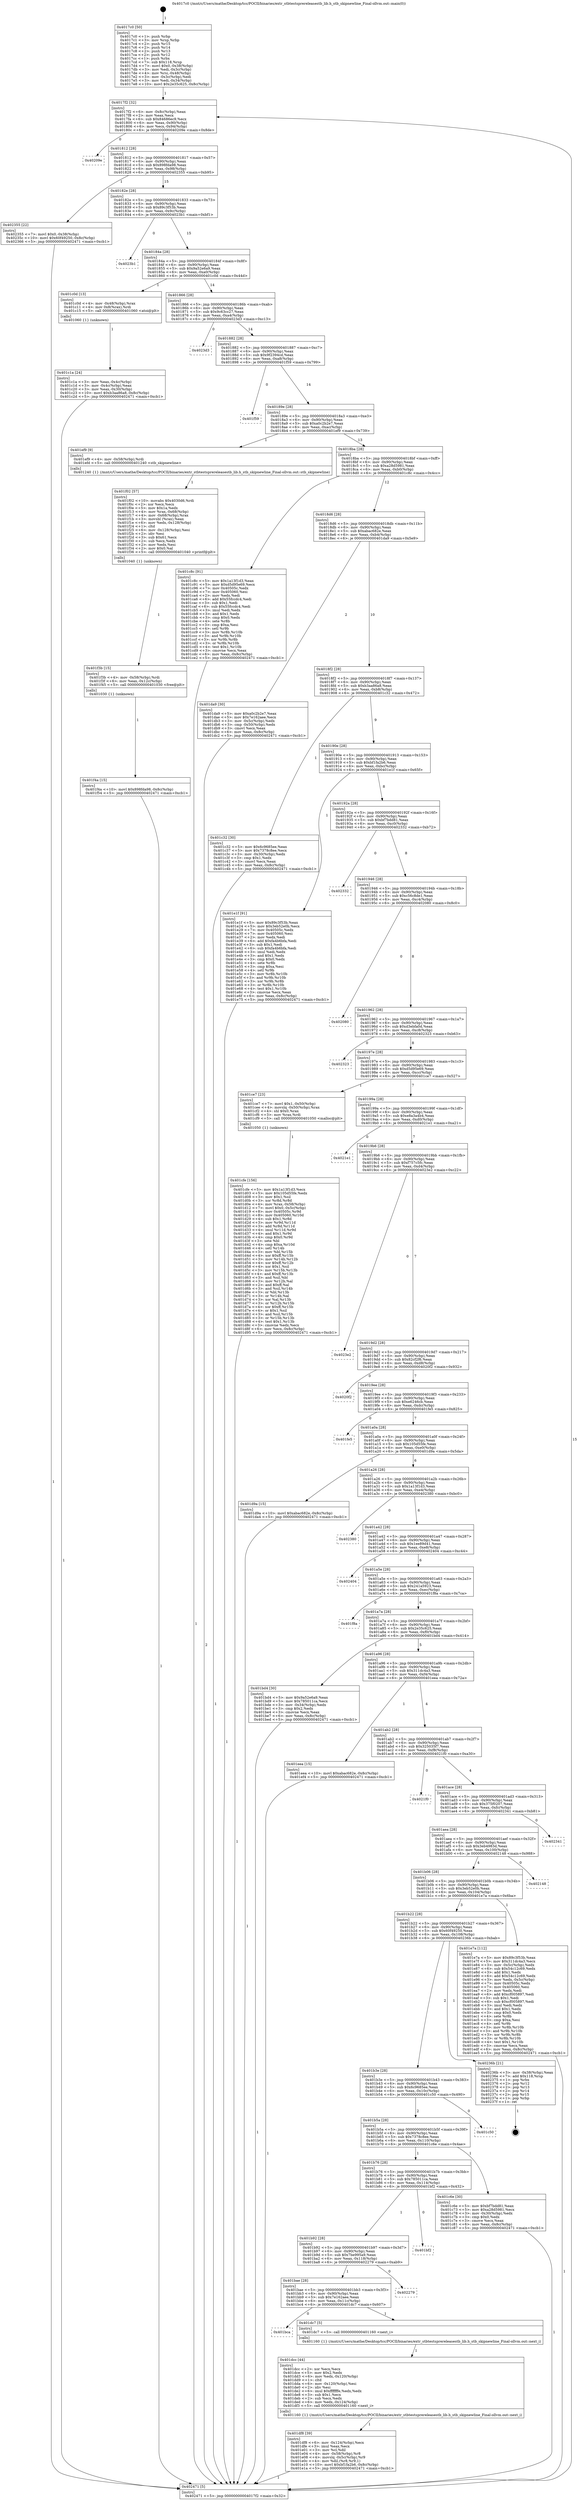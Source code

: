 digraph "0x4017c0" {
  label = "0x4017c0 (/mnt/c/Users/mathe/Desktop/tcc/POCII/binaries/extr_stbtestsprereleasestb_lib.h_stb_skipnewline_Final-ollvm.out::main(0))"
  labelloc = "t"
  node[shape=record]

  Entry [label="",width=0.3,height=0.3,shape=circle,fillcolor=black,style=filled]
  "0x4017f2" [label="{
     0x4017f2 [32]\l
     | [instrs]\l
     &nbsp;&nbsp;0x4017f2 \<+6\>: mov -0x8c(%rbp),%eax\l
     &nbsp;&nbsp;0x4017f8 \<+2\>: mov %eax,%ecx\l
     &nbsp;&nbsp;0x4017fa \<+6\>: sub $0x84686ec9,%ecx\l
     &nbsp;&nbsp;0x401800 \<+6\>: mov %eax,-0x90(%rbp)\l
     &nbsp;&nbsp;0x401806 \<+6\>: mov %ecx,-0x94(%rbp)\l
     &nbsp;&nbsp;0x40180c \<+6\>: je 000000000040209e \<main+0x8de\>\l
  }"]
  "0x40209e" [label="{
     0x40209e\l
  }", style=dashed]
  "0x401812" [label="{
     0x401812 [28]\l
     | [instrs]\l
     &nbsp;&nbsp;0x401812 \<+5\>: jmp 0000000000401817 \<main+0x57\>\l
     &nbsp;&nbsp;0x401817 \<+6\>: mov -0x90(%rbp),%eax\l
     &nbsp;&nbsp;0x40181d \<+5\>: sub $0x898fda98,%eax\l
     &nbsp;&nbsp;0x401822 \<+6\>: mov %eax,-0x98(%rbp)\l
     &nbsp;&nbsp;0x401828 \<+6\>: je 0000000000402355 \<main+0xb95\>\l
  }"]
  Exit [label="",width=0.3,height=0.3,shape=circle,fillcolor=black,style=filled,peripheries=2]
  "0x402355" [label="{
     0x402355 [22]\l
     | [instrs]\l
     &nbsp;&nbsp;0x402355 \<+7\>: movl $0x0,-0x38(%rbp)\l
     &nbsp;&nbsp;0x40235c \<+10\>: movl $0x60f49250,-0x8c(%rbp)\l
     &nbsp;&nbsp;0x402366 \<+5\>: jmp 0000000000402471 \<main+0xcb1\>\l
  }"]
  "0x40182e" [label="{
     0x40182e [28]\l
     | [instrs]\l
     &nbsp;&nbsp;0x40182e \<+5\>: jmp 0000000000401833 \<main+0x73\>\l
     &nbsp;&nbsp;0x401833 \<+6\>: mov -0x90(%rbp),%eax\l
     &nbsp;&nbsp;0x401839 \<+5\>: sub $0x89c3f53b,%eax\l
     &nbsp;&nbsp;0x40183e \<+6\>: mov %eax,-0x9c(%rbp)\l
     &nbsp;&nbsp;0x401844 \<+6\>: je 00000000004023b1 \<main+0xbf1\>\l
  }"]
  "0x401f4a" [label="{
     0x401f4a [15]\l
     | [instrs]\l
     &nbsp;&nbsp;0x401f4a \<+10\>: movl $0x898fda98,-0x8c(%rbp)\l
     &nbsp;&nbsp;0x401f54 \<+5\>: jmp 0000000000402471 \<main+0xcb1\>\l
  }"]
  "0x4023b1" [label="{
     0x4023b1\l
  }", style=dashed]
  "0x40184a" [label="{
     0x40184a [28]\l
     | [instrs]\l
     &nbsp;&nbsp;0x40184a \<+5\>: jmp 000000000040184f \<main+0x8f\>\l
     &nbsp;&nbsp;0x40184f \<+6\>: mov -0x90(%rbp),%eax\l
     &nbsp;&nbsp;0x401855 \<+5\>: sub $0x9a52e6a9,%eax\l
     &nbsp;&nbsp;0x40185a \<+6\>: mov %eax,-0xa0(%rbp)\l
     &nbsp;&nbsp;0x401860 \<+6\>: je 0000000000401c0d \<main+0x44d\>\l
  }"]
  "0x401f3b" [label="{
     0x401f3b [15]\l
     | [instrs]\l
     &nbsp;&nbsp;0x401f3b \<+4\>: mov -0x58(%rbp),%rdi\l
     &nbsp;&nbsp;0x401f3f \<+6\>: mov %eax,-0x12c(%rbp)\l
     &nbsp;&nbsp;0x401f45 \<+5\>: call 0000000000401030 \<free@plt\>\l
     | [calls]\l
     &nbsp;&nbsp;0x401030 \{1\} (unknown)\l
  }"]
  "0x401c0d" [label="{
     0x401c0d [13]\l
     | [instrs]\l
     &nbsp;&nbsp;0x401c0d \<+4\>: mov -0x48(%rbp),%rax\l
     &nbsp;&nbsp;0x401c11 \<+4\>: mov 0x8(%rax),%rdi\l
     &nbsp;&nbsp;0x401c15 \<+5\>: call 0000000000401060 \<atoi@plt\>\l
     | [calls]\l
     &nbsp;&nbsp;0x401060 \{1\} (unknown)\l
  }"]
  "0x401866" [label="{
     0x401866 [28]\l
     | [instrs]\l
     &nbsp;&nbsp;0x401866 \<+5\>: jmp 000000000040186b \<main+0xab\>\l
     &nbsp;&nbsp;0x40186b \<+6\>: mov -0x90(%rbp),%eax\l
     &nbsp;&nbsp;0x401871 \<+5\>: sub $0x9c63cc27,%eax\l
     &nbsp;&nbsp;0x401876 \<+6\>: mov %eax,-0xa4(%rbp)\l
     &nbsp;&nbsp;0x40187c \<+6\>: je 00000000004023d3 \<main+0xc13\>\l
  }"]
  "0x401f02" [label="{
     0x401f02 [57]\l
     | [instrs]\l
     &nbsp;&nbsp;0x401f02 \<+10\>: movabs $0x4030d6,%rdi\l
     &nbsp;&nbsp;0x401f0c \<+2\>: xor %ecx,%ecx\l
     &nbsp;&nbsp;0x401f0e \<+5\>: mov $0x1a,%edx\l
     &nbsp;&nbsp;0x401f13 \<+4\>: mov %rax,-0x68(%rbp)\l
     &nbsp;&nbsp;0x401f17 \<+4\>: mov -0x68(%rbp),%rax\l
     &nbsp;&nbsp;0x401f1b \<+3\>: movsbl (%rax),%eax\l
     &nbsp;&nbsp;0x401f1e \<+6\>: mov %edx,-0x128(%rbp)\l
     &nbsp;&nbsp;0x401f24 \<+1\>: cltd\l
     &nbsp;&nbsp;0x401f25 \<+6\>: mov -0x128(%rbp),%esi\l
     &nbsp;&nbsp;0x401f2b \<+2\>: idiv %esi\l
     &nbsp;&nbsp;0x401f2d \<+3\>: sub $0x61,%ecx\l
     &nbsp;&nbsp;0x401f30 \<+2\>: sub %ecx,%edx\l
     &nbsp;&nbsp;0x401f32 \<+2\>: mov %edx,%esi\l
     &nbsp;&nbsp;0x401f34 \<+2\>: mov $0x0,%al\l
     &nbsp;&nbsp;0x401f36 \<+5\>: call 0000000000401040 \<printf@plt\>\l
     | [calls]\l
     &nbsp;&nbsp;0x401040 \{1\} (unknown)\l
  }"]
  "0x4023d3" [label="{
     0x4023d3\l
  }", style=dashed]
  "0x401882" [label="{
     0x401882 [28]\l
     | [instrs]\l
     &nbsp;&nbsp;0x401882 \<+5\>: jmp 0000000000401887 \<main+0xc7\>\l
     &nbsp;&nbsp;0x401887 \<+6\>: mov -0x90(%rbp),%eax\l
     &nbsp;&nbsp;0x40188d \<+5\>: sub $0x9f2394cd,%eax\l
     &nbsp;&nbsp;0x401892 \<+6\>: mov %eax,-0xa8(%rbp)\l
     &nbsp;&nbsp;0x401898 \<+6\>: je 0000000000401f59 \<main+0x799\>\l
  }"]
  "0x401df8" [label="{
     0x401df8 [39]\l
     | [instrs]\l
     &nbsp;&nbsp;0x401df8 \<+6\>: mov -0x124(%rbp),%ecx\l
     &nbsp;&nbsp;0x401dfe \<+3\>: imul %eax,%ecx\l
     &nbsp;&nbsp;0x401e01 \<+3\>: mov %cl,%dil\l
     &nbsp;&nbsp;0x401e04 \<+4\>: mov -0x58(%rbp),%r8\l
     &nbsp;&nbsp;0x401e08 \<+4\>: movslq -0x5c(%rbp),%r9\l
     &nbsp;&nbsp;0x401e0c \<+4\>: mov %dil,(%r8,%r9,1)\l
     &nbsp;&nbsp;0x401e10 \<+10\>: movl $0xbf1fa2b6,-0x8c(%rbp)\l
     &nbsp;&nbsp;0x401e1a \<+5\>: jmp 0000000000402471 \<main+0xcb1\>\l
  }"]
  "0x401f59" [label="{
     0x401f59\l
  }", style=dashed]
  "0x40189e" [label="{
     0x40189e [28]\l
     | [instrs]\l
     &nbsp;&nbsp;0x40189e \<+5\>: jmp 00000000004018a3 \<main+0xe3\>\l
     &nbsp;&nbsp;0x4018a3 \<+6\>: mov -0x90(%rbp),%eax\l
     &nbsp;&nbsp;0x4018a9 \<+5\>: sub $0xa0c2b2e7,%eax\l
     &nbsp;&nbsp;0x4018ae \<+6\>: mov %eax,-0xac(%rbp)\l
     &nbsp;&nbsp;0x4018b4 \<+6\>: je 0000000000401ef9 \<main+0x739\>\l
  }"]
  "0x401dcc" [label="{
     0x401dcc [44]\l
     | [instrs]\l
     &nbsp;&nbsp;0x401dcc \<+2\>: xor %ecx,%ecx\l
     &nbsp;&nbsp;0x401dce \<+5\>: mov $0x2,%edx\l
     &nbsp;&nbsp;0x401dd3 \<+6\>: mov %edx,-0x120(%rbp)\l
     &nbsp;&nbsp;0x401dd9 \<+1\>: cltd\l
     &nbsp;&nbsp;0x401dda \<+6\>: mov -0x120(%rbp),%esi\l
     &nbsp;&nbsp;0x401de0 \<+2\>: idiv %esi\l
     &nbsp;&nbsp;0x401de2 \<+6\>: imul $0xfffffffe,%edx,%edx\l
     &nbsp;&nbsp;0x401de8 \<+3\>: sub $0x1,%ecx\l
     &nbsp;&nbsp;0x401deb \<+2\>: sub %ecx,%edx\l
     &nbsp;&nbsp;0x401ded \<+6\>: mov %edx,-0x124(%rbp)\l
     &nbsp;&nbsp;0x401df3 \<+5\>: call 0000000000401160 \<next_i\>\l
     | [calls]\l
     &nbsp;&nbsp;0x401160 \{1\} (/mnt/c/Users/mathe/Desktop/tcc/POCII/binaries/extr_stbtestsprereleasestb_lib.h_stb_skipnewline_Final-ollvm.out::next_i)\l
  }"]
  "0x401ef9" [label="{
     0x401ef9 [9]\l
     | [instrs]\l
     &nbsp;&nbsp;0x401ef9 \<+4\>: mov -0x58(%rbp),%rdi\l
     &nbsp;&nbsp;0x401efd \<+5\>: call 0000000000401240 \<stb_skipnewline\>\l
     | [calls]\l
     &nbsp;&nbsp;0x401240 \{1\} (/mnt/c/Users/mathe/Desktop/tcc/POCII/binaries/extr_stbtestsprereleasestb_lib.h_stb_skipnewline_Final-ollvm.out::stb_skipnewline)\l
  }"]
  "0x4018ba" [label="{
     0x4018ba [28]\l
     | [instrs]\l
     &nbsp;&nbsp;0x4018ba \<+5\>: jmp 00000000004018bf \<main+0xff\>\l
     &nbsp;&nbsp;0x4018bf \<+6\>: mov -0x90(%rbp),%eax\l
     &nbsp;&nbsp;0x4018c5 \<+5\>: sub $0xa28d5981,%eax\l
     &nbsp;&nbsp;0x4018ca \<+6\>: mov %eax,-0xb0(%rbp)\l
     &nbsp;&nbsp;0x4018d0 \<+6\>: je 0000000000401c8c \<main+0x4cc\>\l
  }"]
  "0x401bca" [label="{
     0x401bca\l
  }", style=dashed]
  "0x401c8c" [label="{
     0x401c8c [91]\l
     | [instrs]\l
     &nbsp;&nbsp;0x401c8c \<+5\>: mov $0x1a13f1d3,%eax\l
     &nbsp;&nbsp;0x401c91 \<+5\>: mov $0xd5d95e69,%ecx\l
     &nbsp;&nbsp;0x401c96 \<+7\>: mov 0x40505c,%edx\l
     &nbsp;&nbsp;0x401c9d \<+7\>: mov 0x405060,%esi\l
     &nbsp;&nbsp;0x401ca4 \<+2\>: mov %edx,%edi\l
     &nbsp;&nbsp;0x401ca6 \<+6\>: add $0x55fccdc4,%edi\l
     &nbsp;&nbsp;0x401cac \<+3\>: sub $0x1,%edi\l
     &nbsp;&nbsp;0x401caf \<+6\>: sub $0x55fccdc4,%edi\l
     &nbsp;&nbsp;0x401cb5 \<+3\>: imul %edi,%edx\l
     &nbsp;&nbsp;0x401cb8 \<+3\>: and $0x1,%edx\l
     &nbsp;&nbsp;0x401cbb \<+3\>: cmp $0x0,%edx\l
     &nbsp;&nbsp;0x401cbe \<+4\>: sete %r8b\l
     &nbsp;&nbsp;0x401cc2 \<+3\>: cmp $0xa,%esi\l
     &nbsp;&nbsp;0x401cc5 \<+4\>: setl %r9b\l
     &nbsp;&nbsp;0x401cc9 \<+3\>: mov %r8b,%r10b\l
     &nbsp;&nbsp;0x401ccc \<+3\>: and %r9b,%r10b\l
     &nbsp;&nbsp;0x401ccf \<+3\>: xor %r9b,%r8b\l
     &nbsp;&nbsp;0x401cd2 \<+3\>: or %r8b,%r10b\l
     &nbsp;&nbsp;0x401cd5 \<+4\>: test $0x1,%r10b\l
     &nbsp;&nbsp;0x401cd9 \<+3\>: cmovne %ecx,%eax\l
     &nbsp;&nbsp;0x401cdc \<+6\>: mov %eax,-0x8c(%rbp)\l
     &nbsp;&nbsp;0x401ce2 \<+5\>: jmp 0000000000402471 \<main+0xcb1\>\l
  }"]
  "0x4018d6" [label="{
     0x4018d6 [28]\l
     | [instrs]\l
     &nbsp;&nbsp;0x4018d6 \<+5\>: jmp 00000000004018db \<main+0x11b\>\l
     &nbsp;&nbsp;0x4018db \<+6\>: mov -0x90(%rbp),%eax\l
     &nbsp;&nbsp;0x4018e1 \<+5\>: sub $0xabac682e,%eax\l
     &nbsp;&nbsp;0x4018e6 \<+6\>: mov %eax,-0xb4(%rbp)\l
     &nbsp;&nbsp;0x4018ec \<+6\>: je 0000000000401da9 \<main+0x5e9\>\l
  }"]
  "0x401dc7" [label="{
     0x401dc7 [5]\l
     | [instrs]\l
     &nbsp;&nbsp;0x401dc7 \<+5\>: call 0000000000401160 \<next_i\>\l
     | [calls]\l
     &nbsp;&nbsp;0x401160 \{1\} (/mnt/c/Users/mathe/Desktop/tcc/POCII/binaries/extr_stbtestsprereleasestb_lib.h_stb_skipnewline_Final-ollvm.out::next_i)\l
  }"]
  "0x401da9" [label="{
     0x401da9 [30]\l
     | [instrs]\l
     &nbsp;&nbsp;0x401da9 \<+5\>: mov $0xa0c2b2e7,%eax\l
     &nbsp;&nbsp;0x401dae \<+5\>: mov $0x7e162aee,%ecx\l
     &nbsp;&nbsp;0x401db3 \<+3\>: mov -0x5c(%rbp),%edx\l
     &nbsp;&nbsp;0x401db6 \<+3\>: cmp -0x50(%rbp),%edx\l
     &nbsp;&nbsp;0x401db9 \<+3\>: cmovl %ecx,%eax\l
     &nbsp;&nbsp;0x401dbc \<+6\>: mov %eax,-0x8c(%rbp)\l
     &nbsp;&nbsp;0x401dc2 \<+5\>: jmp 0000000000402471 \<main+0xcb1\>\l
  }"]
  "0x4018f2" [label="{
     0x4018f2 [28]\l
     | [instrs]\l
     &nbsp;&nbsp;0x4018f2 \<+5\>: jmp 00000000004018f7 \<main+0x137\>\l
     &nbsp;&nbsp;0x4018f7 \<+6\>: mov -0x90(%rbp),%eax\l
     &nbsp;&nbsp;0x4018fd \<+5\>: sub $0xb3aa86a8,%eax\l
     &nbsp;&nbsp;0x401902 \<+6\>: mov %eax,-0xb8(%rbp)\l
     &nbsp;&nbsp;0x401908 \<+6\>: je 0000000000401c32 \<main+0x472\>\l
  }"]
  "0x401bae" [label="{
     0x401bae [28]\l
     | [instrs]\l
     &nbsp;&nbsp;0x401bae \<+5\>: jmp 0000000000401bb3 \<main+0x3f3\>\l
     &nbsp;&nbsp;0x401bb3 \<+6\>: mov -0x90(%rbp),%eax\l
     &nbsp;&nbsp;0x401bb9 \<+5\>: sub $0x7e162aee,%eax\l
     &nbsp;&nbsp;0x401bbe \<+6\>: mov %eax,-0x11c(%rbp)\l
     &nbsp;&nbsp;0x401bc4 \<+6\>: je 0000000000401dc7 \<main+0x607\>\l
  }"]
  "0x401c32" [label="{
     0x401c32 [30]\l
     | [instrs]\l
     &nbsp;&nbsp;0x401c32 \<+5\>: mov $0x6c9685ee,%eax\l
     &nbsp;&nbsp;0x401c37 \<+5\>: mov $0x7378c8ee,%ecx\l
     &nbsp;&nbsp;0x401c3c \<+3\>: mov -0x30(%rbp),%edx\l
     &nbsp;&nbsp;0x401c3f \<+3\>: cmp $0x1,%edx\l
     &nbsp;&nbsp;0x401c42 \<+3\>: cmovl %ecx,%eax\l
     &nbsp;&nbsp;0x401c45 \<+6\>: mov %eax,-0x8c(%rbp)\l
     &nbsp;&nbsp;0x401c4b \<+5\>: jmp 0000000000402471 \<main+0xcb1\>\l
  }"]
  "0x40190e" [label="{
     0x40190e [28]\l
     | [instrs]\l
     &nbsp;&nbsp;0x40190e \<+5\>: jmp 0000000000401913 \<main+0x153\>\l
     &nbsp;&nbsp;0x401913 \<+6\>: mov -0x90(%rbp),%eax\l
     &nbsp;&nbsp;0x401919 \<+5\>: sub $0xbf1fa2b6,%eax\l
     &nbsp;&nbsp;0x40191e \<+6\>: mov %eax,-0xbc(%rbp)\l
     &nbsp;&nbsp;0x401924 \<+6\>: je 0000000000401e1f \<main+0x65f\>\l
  }"]
  "0x402279" [label="{
     0x402279\l
  }", style=dashed]
  "0x401e1f" [label="{
     0x401e1f [91]\l
     | [instrs]\l
     &nbsp;&nbsp;0x401e1f \<+5\>: mov $0x89c3f53b,%eax\l
     &nbsp;&nbsp;0x401e24 \<+5\>: mov $0x3eb52e0b,%ecx\l
     &nbsp;&nbsp;0x401e29 \<+7\>: mov 0x40505c,%edx\l
     &nbsp;&nbsp;0x401e30 \<+7\>: mov 0x405060,%esi\l
     &nbsp;&nbsp;0x401e37 \<+2\>: mov %edx,%edi\l
     &nbsp;&nbsp;0x401e39 \<+6\>: add $0xfa4b6bfa,%edi\l
     &nbsp;&nbsp;0x401e3f \<+3\>: sub $0x1,%edi\l
     &nbsp;&nbsp;0x401e42 \<+6\>: sub $0xfa4b6bfa,%edi\l
     &nbsp;&nbsp;0x401e48 \<+3\>: imul %edi,%edx\l
     &nbsp;&nbsp;0x401e4b \<+3\>: and $0x1,%edx\l
     &nbsp;&nbsp;0x401e4e \<+3\>: cmp $0x0,%edx\l
     &nbsp;&nbsp;0x401e51 \<+4\>: sete %r8b\l
     &nbsp;&nbsp;0x401e55 \<+3\>: cmp $0xa,%esi\l
     &nbsp;&nbsp;0x401e58 \<+4\>: setl %r9b\l
     &nbsp;&nbsp;0x401e5c \<+3\>: mov %r8b,%r10b\l
     &nbsp;&nbsp;0x401e5f \<+3\>: and %r9b,%r10b\l
     &nbsp;&nbsp;0x401e62 \<+3\>: xor %r9b,%r8b\l
     &nbsp;&nbsp;0x401e65 \<+3\>: or %r8b,%r10b\l
     &nbsp;&nbsp;0x401e68 \<+4\>: test $0x1,%r10b\l
     &nbsp;&nbsp;0x401e6c \<+3\>: cmovne %ecx,%eax\l
     &nbsp;&nbsp;0x401e6f \<+6\>: mov %eax,-0x8c(%rbp)\l
     &nbsp;&nbsp;0x401e75 \<+5\>: jmp 0000000000402471 \<main+0xcb1\>\l
  }"]
  "0x40192a" [label="{
     0x40192a [28]\l
     | [instrs]\l
     &nbsp;&nbsp;0x40192a \<+5\>: jmp 000000000040192f \<main+0x16f\>\l
     &nbsp;&nbsp;0x40192f \<+6\>: mov -0x90(%rbp),%eax\l
     &nbsp;&nbsp;0x401935 \<+5\>: sub $0xbf7bdd81,%eax\l
     &nbsp;&nbsp;0x40193a \<+6\>: mov %eax,-0xc0(%rbp)\l
     &nbsp;&nbsp;0x401940 \<+6\>: je 0000000000402332 \<main+0xb72\>\l
  }"]
  "0x401b92" [label="{
     0x401b92 [28]\l
     | [instrs]\l
     &nbsp;&nbsp;0x401b92 \<+5\>: jmp 0000000000401b97 \<main+0x3d7\>\l
     &nbsp;&nbsp;0x401b97 \<+6\>: mov -0x90(%rbp),%eax\l
     &nbsp;&nbsp;0x401b9d \<+5\>: sub $0x7be995a9,%eax\l
     &nbsp;&nbsp;0x401ba2 \<+6\>: mov %eax,-0x118(%rbp)\l
     &nbsp;&nbsp;0x401ba8 \<+6\>: je 0000000000402279 \<main+0xab9\>\l
  }"]
  "0x402332" [label="{
     0x402332\l
  }", style=dashed]
  "0x401946" [label="{
     0x401946 [28]\l
     | [instrs]\l
     &nbsp;&nbsp;0x401946 \<+5\>: jmp 000000000040194b \<main+0x18b\>\l
     &nbsp;&nbsp;0x40194b \<+6\>: mov -0x90(%rbp),%eax\l
     &nbsp;&nbsp;0x401951 \<+5\>: sub $0xc56c8de1,%eax\l
     &nbsp;&nbsp;0x401956 \<+6\>: mov %eax,-0xc4(%rbp)\l
     &nbsp;&nbsp;0x40195c \<+6\>: je 0000000000402080 \<main+0x8c0\>\l
  }"]
  "0x401bf2" [label="{
     0x401bf2\l
  }", style=dashed]
  "0x402080" [label="{
     0x402080\l
  }", style=dashed]
  "0x401962" [label="{
     0x401962 [28]\l
     | [instrs]\l
     &nbsp;&nbsp;0x401962 \<+5\>: jmp 0000000000401967 \<main+0x1a7\>\l
     &nbsp;&nbsp;0x401967 \<+6\>: mov -0x90(%rbp),%eax\l
     &nbsp;&nbsp;0x40196d \<+5\>: sub $0xd3ebfa0d,%eax\l
     &nbsp;&nbsp;0x401972 \<+6\>: mov %eax,-0xc8(%rbp)\l
     &nbsp;&nbsp;0x401978 \<+6\>: je 0000000000402323 \<main+0xb63\>\l
  }"]
  "0x401cfe" [label="{
     0x401cfe [156]\l
     | [instrs]\l
     &nbsp;&nbsp;0x401cfe \<+5\>: mov $0x1a13f1d3,%ecx\l
     &nbsp;&nbsp;0x401d03 \<+5\>: mov $0x105d55fe,%edx\l
     &nbsp;&nbsp;0x401d08 \<+3\>: mov $0x1,%sil\l
     &nbsp;&nbsp;0x401d0b \<+3\>: xor %r8d,%r8d\l
     &nbsp;&nbsp;0x401d0e \<+4\>: mov %rax,-0x58(%rbp)\l
     &nbsp;&nbsp;0x401d12 \<+7\>: movl $0x0,-0x5c(%rbp)\l
     &nbsp;&nbsp;0x401d19 \<+8\>: mov 0x40505c,%r9d\l
     &nbsp;&nbsp;0x401d21 \<+8\>: mov 0x405060,%r10d\l
     &nbsp;&nbsp;0x401d29 \<+4\>: sub $0x1,%r8d\l
     &nbsp;&nbsp;0x401d2d \<+3\>: mov %r9d,%r11d\l
     &nbsp;&nbsp;0x401d30 \<+3\>: add %r8d,%r11d\l
     &nbsp;&nbsp;0x401d33 \<+4\>: imul %r11d,%r9d\l
     &nbsp;&nbsp;0x401d37 \<+4\>: and $0x1,%r9d\l
     &nbsp;&nbsp;0x401d3b \<+4\>: cmp $0x0,%r9d\l
     &nbsp;&nbsp;0x401d3f \<+3\>: sete %bl\l
     &nbsp;&nbsp;0x401d42 \<+4\>: cmp $0xa,%r10d\l
     &nbsp;&nbsp;0x401d46 \<+4\>: setl %r14b\l
     &nbsp;&nbsp;0x401d4a \<+3\>: mov %bl,%r15b\l
     &nbsp;&nbsp;0x401d4d \<+4\>: xor $0xff,%r15b\l
     &nbsp;&nbsp;0x401d51 \<+3\>: mov %r14b,%r12b\l
     &nbsp;&nbsp;0x401d54 \<+4\>: xor $0xff,%r12b\l
     &nbsp;&nbsp;0x401d58 \<+4\>: xor $0x1,%sil\l
     &nbsp;&nbsp;0x401d5c \<+3\>: mov %r15b,%r13b\l
     &nbsp;&nbsp;0x401d5f \<+4\>: and $0xff,%r13b\l
     &nbsp;&nbsp;0x401d63 \<+3\>: and %sil,%bl\l
     &nbsp;&nbsp;0x401d66 \<+3\>: mov %r12b,%al\l
     &nbsp;&nbsp;0x401d69 \<+2\>: and $0xff,%al\l
     &nbsp;&nbsp;0x401d6b \<+3\>: and %sil,%r14b\l
     &nbsp;&nbsp;0x401d6e \<+3\>: or %bl,%r13b\l
     &nbsp;&nbsp;0x401d71 \<+3\>: or %r14b,%al\l
     &nbsp;&nbsp;0x401d74 \<+3\>: xor %al,%r13b\l
     &nbsp;&nbsp;0x401d77 \<+3\>: or %r12b,%r15b\l
     &nbsp;&nbsp;0x401d7a \<+4\>: xor $0xff,%r15b\l
     &nbsp;&nbsp;0x401d7e \<+4\>: or $0x1,%sil\l
     &nbsp;&nbsp;0x401d82 \<+3\>: and %sil,%r15b\l
     &nbsp;&nbsp;0x401d85 \<+3\>: or %r15b,%r13b\l
     &nbsp;&nbsp;0x401d88 \<+4\>: test $0x1,%r13b\l
     &nbsp;&nbsp;0x401d8c \<+3\>: cmovne %edx,%ecx\l
     &nbsp;&nbsp;0x401d8f \<+6\>: mov %ecx,-0x8c(%rbp)\l
     &nbsp;&nbsp;0x401d95 \<+5\>: jmp 0000000000402471 \<main+0xcb1\>\l
  }"]
  "0x402323" [label="{
     0x402323\l
  }", style=dashed]
  "0x40197e" [label="{
     0x40197e [28]\l
     | [instrs]\l
     &nbsp;&nbsp;0x40197e \<+5\>: jmp 0000000000401983 \<main+0x1c3\>\l
     &nbsp;&nbsp;0x401983 \<+6\>: mov -0x90(%rbp),%eax\l
     &nbsp;&nbsp;0x401989 \<+5\>: sub $0xd5d95e69,%eax\l
     &nbsp;&nbsp;0x40198e \<+6\>: mov %eax,-0xcc(%rbp)\l
     &nbsp;&nbsp;0x401994 \<+6\>: je 0000000000401ce7 \<main+0x527\>\l
  }"]
  "0x401b76" [label="{
     0x401b76 [28]\l
     | [instrs]\l
     &nbsp;&nbsp;0x401b76 \<+5\>: jmp 0000000000401b7b \<main+0x3bb\>\l
     &nbsp;&nbsp;0x401b7b \<+6\>: mov -0x90(%rbp),%eax\l
     &nbsp;&nbsp;0x401b81 \<+5\>: sub $0x785011ca,%eax\l
     &nbsp;&nbsp;0x401b86 \<+6\>: mov %eax,-0x114(%rbp)\l
     &nbsp;&nbsp;0x401b8c \<+6\>: je 0000000000401bf2 \<main+0x432\>\l
  }"]
  "0x401ce7" [label="{
     0x401ce7 [23]\l
     | [instrs]\l
     &nbsp;&nbsp;0x401ce7 \<+7\>: movl $0x1,-0x50(%rbp)\l
     &nbsp;&nbsp;0x401cee \<+4\>: movslq -0x50(%rbp),%rax\l
     &nbsp;&nbsp;0x401cf2 \<+4\>: shl $0x0,%rax\l
     &nbsp;&nbsp;0x401cf6 \<+3\>: mov %rax,%rdi\l
     &nbsp;&nbsp;0x401cf9 \<+5\>: call 0000000000401050 \<malloc@plt\>\l
     | [calls]\l
     &nbsp;&nbsp;0x401050 \{1\} (unknown)\l
  }"]
  "0x40199a" [label="{
     0x40199a [28]\l
     | [instrs]\l
     &nbsp;&nbsp;0x40199a \<+5\>: jmp 000000000040199f \<main+0x1df\>\l
     &nbsp;&nbsp;0x40199f \<+6\>: mov -0x90(%rbp),%eax\l
     &nbsp;&nbsp;0x4019a5 \<+5\>: sub $0xe8a3a4b4,%eax\l
     &nbsp;&nbsp;0x4019aa \<+6\>: mov %eax,-0xd0(%rbp)\l
     &nbsp;&nbsp;0x4019b0 \<+6\>: je 00000000004021e1 \<main+0xa21\>\l
  }"]
  "0x401c6e" [label="{
     0x401c6e [30]\l
     | [instrs]\l
     &nbsp;&nbsp;0x401c6e \<+5\>: mov $0xbf7bdd81,%eax\l
     &nbsp;&nbsp;0x401c73 \<+5\>: mov $0xa28d5981,%ecx\l
     &nbsp;&nbsp;0x401c78 \<+3\>: mov -0x30(%rbp),%edx\l
     &nbsp;&nbsp;0x401c7b \<+3\>: cmp $0x0,%edx\l
     &nbsp;&nbsp;0x401c7e \<+3\>: cmove %ecx,%eax\l
     &nbsp;&nbsp;0x401c81 \<+6\>: mov %eax,-0x8c(%rbp)\l
     &nbsp;&nbsp;0x401c87 \<+5\>: jmp 0000000000402471 \<main+0xcb1\>\l
  }"]
  "0x4021e1" [label="{
     0x4021e1\l
  }", style=dashed]
  "0x4019b6" [label="{
     0x4019b6 [28]\l
     | [instrs]\l
     &nbsp;&nbsp;0x4019b6 \<+5\>: jmp 00000000004019bb \<main+0x1fb\>\l
     &nbsp;&nbsp;0x4019bb \<+6\>: mov -0x90(%rbp),%eax\l
     &nbsp;&nbsp;0x4019c1 \<+5\>: sub $0xf757c5fc,%eax\l
     &nbsp;&nbsp;0x4019c6 \<+6\>: mov %eax,-0xd4(%rbp)\l
     &nbsp;&nbsp;0x4019cc \<+6\>: je 00000000004023e2 \<main+0xc22\>\l
  }"]
  "0x401b5a" [label="{
     0x401b5a [28]\l
     | [instrs]\l
     &nbsp;&nbsp;0x401b5a \<+5\>: jmp 0000000000401b5f \<main+0x39f\>\l
     &nbsp;&nbsp;0x401b5f \<+6\>: mov -0x90(%rbp),%eax\l
     &nbsp;&nbsp;0x401b65 \<+5\>: sub $0x7378c8ee,%eax\l
     &nbsp;&nbsp;0x401b6a \<+6\>: mov %eax,-0x110(%rbp)\l
     &nbsp;&nbsp;0x401b70 \<+6\>: je 0000000000401c6e \<main+0x4ae\>\l
  }"]
  "0x4023e2" [label="{
     0x4023e2\l
  }", style=dashed]
  "0x4019d2" [label="{
     0x4019d2 [28]\l
     | [instrs]\l
     &nbsp;&nbsp;0x4019d2 \<+5\>: jmp 00000000004019d7 \<main+0x217\>\l
     &nbsp;&nbsp;0x4019d7 \<+6\>: mov -0x90(%rbp),%eax\l
     &nbsp;&nbsp;0x4019dd \<+5\>: sub $0x82cf2f6,%eax\l
     &nbsp;&nbsp;0x4019e2 \<+6\>: mov %eax,-0xd8(%rbp)\l
     &nbsp;&nbsp;0x4019e8 \<+6\>: je 00000000004020f2 \<main+0x932\>\l
  }"]
  "0x401c50" [label="{
     0x401c50\l
  }", style=dashed]
  "0x4020f2" [label="{
     0x4020f2\l
  }", style=dashed]
  "0x4019ee" [label="{
     0x4019ee [28]\l
     | [instrs]\l
     &nbsp;&nbsp;0x4019ee \<+5\>: jmp 00000000004019f3 \<main+0x233\>\l
     &nbsp;&nbsp;0x4019f3 \<+6\>: mov -0x90(%rbp),%eax\l
     &nbsp;&nbsp;0x4019f9 \<+5\>: sub $0xe6246cb,%eax\l
     &nbsp;&nbsp;0x4019fe \<+6\>: mov %eax,-0xdc(%rbp)\l
     &nbsp;&nbsp;0x401a04 \<+6\>: je 0000000000401fe5 \<main+0x825\>\l
  }"]
  "0x401b3e" [label="{
     0x401b3e [28]\l
     | [instrs]\l
     &nbsp;&nbsp;0x401b3e \<+5\>: jmp 0000000000401b43 \<main+0x383\>\l
     &nbsp;&nbsp;0x401b43 \<+6\>: mov -0x90(%rbp),%eax\l
     &nbsp;&nbsp;0x401b49 \<+5\>: sub $0x6c9685ee,%eax\l
     &nbsp;&nbsp;0x401b4e \<+6\>: mov %eax,-0x10c(%rbp)\l
     &nbsp;&nbsp;0x401b54 \<+6\>: je 0000000000401c50 \<main+0x490\>\l
  }"]
  "0x401fe5" [label="{
     0x401fe5\l
  }", style=dashed]
  "0x401a0a" [label="{
     0x401a0a [28]\l
     | [instrs]\l
     &nbsp;&nbsp;0x401a0a \<+5\>: jmp 0000000000401a0f \<main+0x24f\>\l
     &nbsp;&nbsp;0x401a0f \<+6\>: mov -0x90(%rbp),%eax\l
     &nbsp;&nbsp;0x401a15 \<+5\>: sub $0x105d55fe,%eax\l
     &nbsp;&nbsp;0x401a1a \<+6\>: mov %eax,-0xe0(%rbp)\l
     &nbsp;&nbsp;0x401a20 \<+6\>: je 0000000000401d9a \<main+0x5da\>\l
  }"]
  "0x40236b" [label="{
     0x40236b [21]\l
     | [instrs]\l
     &nbsp;&nbsp;0x40236b \<+3\>: mov -0x38(%rbp),%eax\l
     &nbsp;&nbsp;0x40236e \<+7\>: add $0x118,%rsp\l
     &nbsp;&nbsp;0x402375 \<+1\>: pop %rbx\l
     &nbsp;&nbsp;0x402376 \<+2\>: pop %r12\l
     &nbsp;&nbsp;0x402378 \<+2\>: pop %r13\l
     &nbsp;&nbsp;0x40237a \<+2\>: pop %r14\l
     &nbsp;&nbsp;0x40237c \<+2\>: pop %r15\l
     &nbsp;&nbsp;0x40237e \<+1\>: pop %rbp\l
     &nbsp;&nbsp;0x40237f \<+1\>: ret\l
  }"]
  "0x401d9a" [label="{
     0x401d9a [15]\l
     | [instrs]\l
     &nbsp;&nbsp;0x401d9a \<+10\>: movl $0xabac682e,-0x8c(%rbp)\l
     &nbsp;&nbsp;0x401da4 \<+5\>: jmp 0000000000402471 \<main+0xcb1\>\l
  }"]
  "0x401a26" [label="{
     0x401a26 [28]\l
     | [instrs]\l
     &nbsp;&nbsp;0x401a26 \<+5\>: jmp 0000000000401a2b \<main+0x26b\>\l
     &nbsp;&nbsp;0x401a2b \<+6\>: mov -0x90(%rbp),%eax\l
     &nbsp;&nbsp;0x401a31 \<+5\>: sub $0x1a13f1d3,%eax\l
     &nbsp;&nbsp;0x401a36 \<+6\>: mov %eax,-0xe4(%rbp)\l
     &nbsp;&nbsp;0x401a3c \<+6\>: je 0000000000402380 \<main+0xbc0\>\l
  }"]
  "0x401b22" [label="{
     0x401b22 [28]\l
     | [instrs]\l
     &nbsp;&nbsp;0x401b22 \<+5\>: jmp 0000000000401b27 \<main+0x367\>\l
     &nbsp;&nbsp;0x401b27 \<+6\>: mov -0x90(%rbp),%eax\l
     &nbsp;&nbsp;0x401b2d \<+5\>: sub $0x60f49250,%eax\l
     &nbsp;&nbsp;0x401b32 \<+6\>: mov %eax,-0x108(%rbp)\l
     &nbsp;&nbsp;0x401b38 \<+6\>: je 000000000040236b \<main+0xbab\>\l
  }"]
  "0x402380" [label="{
     0x402380\l
  }", style=dashed]
  "0x401a42" [label="{
     0x401a42 [28]\l
     | [instrs]\l
     &nbsp;&nbsp;0x401a42 \<+5\>: jmp 0000000000401a47 \<main+0x287\>\l
     &nbsp;&nbsp;0x401a47 \<+6\>: mov -0x90(%rbp),%eax\l
     &nbsp;&nbsp;0x401a4d \<+5\>: sub $0x1ee89d41,%eax\l
     &nbsp;&nbsp;0x401a52 \<+6\>: mov %eax,-0xe8(%rbp)\l
     &nbsp;&nbsp;0x401a58 \<+6\>: je 0000000000402404 \<main+0xc44\>\l
  }"]
  "0x401e7a" [label="{
     0x401e7a [112]\l
     | [instrs]\l
     &nbsp;&nbsp;0x401e7a \<+5\>: mov $0x89c3f53b,%eax\l
     &nbsp;&nbsp;0x401e7f \<+5\>: mov $0x311dc4a3,%ecx\l
     &nbsp;&nbsp;0x401e84 \<+3\>: mov -0x5c(%rbp),%edx\l
     &nbsp;&nbsp;0x401e87 \<+6\>: sub $0x54c12c69,%edx\l
     &nbsp;&nbsp;0x401e8d \<+3\>: add $0x1,%edx\l
     &nbsp;&nbsp;0x401e90 \<+6\>: add $0x54c12c69,%edx\l
     &nbsp;&nbsp;0x401e96 \<+3\>: mov %edx,-0x5c(%rbp)\l
     &nbsp;&nbsp;0x401e99 \<+7\>: mov 0x40505c,%edx\l
     &nbsp;&nbsp;0x401ea0 \<+7\>: mov 0x405060,%esi\l
     &nbsp;&nbsp;0x401ea7 \<+2\>: mov %edx,%edi\l
     &nbsp;&nbsp;0x401ea9 \<+6\>: add $0xcf005897,%edi\l
     &nbsp;&nbsp;0x401eaf \<+3\>: sub $0x1,%edi\l
     &nbsp;&nbsp;0x401eb2 \<+6\>: sub $0xcf005897,%edi\l
     &nbsp;&nbsp;0x401eb8 \<+3\>: imul %edi,%edx\l
     &nbsp;&nbsp;0x401ebb \<+3\>: and $0x1,%edx\l
     &nbsp;&nbsp;0x401ebe \<+3\>: cmp $0x0,%edx\l
     &nbsp;&nbsp;0x401ec1 \<+4\>: sete %r8b\l
     &nbsp;&nbsp;0x401ec5 \<+3\>: cmp $0xa,%esi\l
     &nbsp;&nbsp;0x401ec8 \<+4\>: setl %r9b\l
     &nbsp;&nbsp;0x401ecc \<+3\>: mov %r8b,%r10b\l
     &nbsp;&nbsp;0x401ecf \<+3\>: and %r9b,%r10b\l
     &nbsp;&nbsp;0x401ed2 \<+3\>: xor %r9b,%r8b\l
     &nbsp;&nbsp;0x401ed5 \<+3\>: or %r8b,%r10b\l
     &nbsp;&nbsp;0x401ed8 \<+4\>: test $0x1,%r10b\l
     &nbsp;&nbsp;0x401edc \<+3\>: cmovne %ecx,%eax\l
     &nbsp;&nbsp;0x401edf \<+6\>: mov %eax,-0x8c(%rbp)\l
     &nbsp;&nbsp;0x401ee5 \<+5\>: jmp 0000000000402471 \<main+0xcb1\>\l
  }"]
  "0x402404" [label="{
     0x402404\l
  }", style=dashed]
  "0x401a5e" [label="{
     0x401a5e [28]\l
     | [instrs]\l
     &nbsp;&nbsp;0x401a5e \<+5\>: jmp 0000000000401a63 \<main+0x2a3\>\l
     &nbsp;&nbsp;0x401a63 \<+6\>: mov -0x90(%rbp),%eax\l
     &nbsp;&nbsp;0x401a69 \<+5\>: sub $0x241a5923,%eax\l
     &nbsp;&nbsp;0x401a6e \<+6\>: mov %eax,-0xec(%rbp)\l
     &nbsp;&nbsp;0x401a74 \<+6\>: je 0000000000401f8a \<main+0x7ca\>\l
  }"]
  "0x401b06" [label="{
     0x401b06 [28]\l
     | [instrs]\l
     &nbsp;&nbsp;0x401b06 \<+5\>: jmp 0000000000401b0b \<main+0x34b\>\l
     &nbsp;&nbsp;0x401b0b \<+6\>: mov -0x90(%rbp),%eax\l
     &nbsp;&nbsp;0x401b11 \<+5\>: sub $0x3eb52e0b,%eax\l
     &nbsp;&nbsp;0x401b16 \<+6\>: mov %eax,-0x104(%rbp)\l
     &nbsp;&nbsp;0x401b1c \<+6\>: je 0000000000401e7a \<main+0x6ba\>\l
  }"]
  "0x401f8a" [label="{
     0x401f8a\l
  }", style=dashed]
  "0x401a7a" [label="{
     0x401a7a [28]\l
     | [instrs]\l
     &nbsp;&nbsp;0x401a7a \<+5\>: jmp 0000000000401a7f \<main+0x2bf\>\l
     &nbsp;&nbsp;0x401a7f \<+6\>: mov -0x90(%rbp),%eax\l
     &nbsp;&nbsp;0x401a85 \<+5\>: sub $0x2e35c625,%eax\l
     &nbsp;&nbsp;0x401a8a \<+6\>: mov %eax,-0xf0(%rbp)\l
     &nbsp;&nbsp;0x401a90 \<+6\>: je 0000000000401bd4 \<main+0x414\>\l
  }"]
  "0x402148" [label="{
     0x402148\l
  }", style=dashed]
  "0x401bd4" [label="{
     0x401bd4 [30]\l
     | [instrs]\l
     &nbsp;&nbsp;0x401bd4 \<+5\>: mov $0x9a52e6a9,%eax\l
     &nbsp;&nbsp;0x401bd9 \<+5\>: mov $0x785011ca,%ecx\l
     &nbsp;&nbsp;0x401bde \<+3\>: mov -0x34(%rbp),%edx\l
     &nbsp;&nbsp;0x401be1 \<+3\>: cmp $0x2,%edx\l
     &nbsp;&nbsp;0x401be4 \<+3\>: cmovne %ecx,%eax\l
     &nbsp;&nbsp;0x401be7 \<+6\>: mov %eax,-0x8c(%rbp)\l
     &nbsp;&nbsp;0x401bed \<+5\>: jmp 0000000000402471 \<main+0xcb1\>\l
  }"]
  "0x401a96" [label="{
     0x401a96 [28]\l
     | [instrs]\l
     &nbsp;&nbsp;0x401a96 \<+5\>: jmp 0000000000401a9b \<main+0x2db\>\l
     &nbsp;&nbsp;0x401a9b \<+6\>: mov -0x90(%rbp),%eax\l
     &nbsp;&nbsp;0x401aa1 \<+5\>: sub $0x311dc4a3,%eax\l
     &nbsp;&nbsp;0x401aa6 \<+6\>: mov %eax,-0xf4(%rbp)\l
     &nbsp;&nbsp;0x401aac \<+6\>: je 0000000000401eea \<main+0x72a\>\l
  }"]
  "0x402471" [label="{
     0x402471 [5]\l
     | [instrs]\l
     &nbsp;&nbsp;0x402471 \<+5\>: jmp 00000000004017f2 \<main+0x32\>\l
  }"]
  "0x4017c0" [label="{
     0x4017c0 [50]\l
     | [instrs]\l
     &nbsp;&nbsp;0x4017c0 \<+1\>: push %rbp\l
     &nbsp;&nbsp;0x4017c1 \<+3\>: mov %rsp,%rbp\l
     &nbsp;&nbsp;0x4017c4 \<+2\>: push %r15\l
     &nbsp;&nbsp;0x4017c6 \<+2\>: push %r14\l
     &nbsp;&nbsp;0x4017c8 \<+2\>: push %r13\l
     &nbsp;&nbsp;0x4017ca \<+2\>: push %r12\l
     &nbsp;&nbsp;0x4017cc \<+1\>: push %rbx\l
     &nbsp;&nbsp;0x4017cd \<+7\>: sub $0x118,%rsp\l
     &nbsp;&nbsp;0x4017d4 \<+7\>: movl $0x0,-0x38(%rbp)\l
     &nbsp;&nbsp;0x4017db \<+3\>: mov %edi,-0x3c(%rbp)\l
     &nbsp;&nbsp;0x4017de \<+4\>: mov %rsi,-0x48(%rbp)\l
     &nbsp;&nbsp;0x4017e2 \<+3\>: mov -0x3c(%rbp),%edi\l
     &nbsp;&nbsp;0x4017e5 \<+3\>: mov %edi,-0x34(%rbp)\l
     &nbsp;&nbsp;0x4017e8 \<+10\>: movl $0x2e35c625,-0x8c(%rbp)\l
  }"]
  "0x401c1a" [label="{
     0x401c1a [24]\l
     | [instrs]\l
     &nbsp;&nbsp;0x401c1a \<+3\>: mov %eax,-0x4c(%rbp)\l
     &nbsp;&nbsp;0x401c1d \<+3\>: mov -0x4c(%rbp),%eax\l
     &nbsp;&nbsp;0x401c20 \<+3\>: mov %eax,-0x30(%rbp)\l
     &nbsp;&nbsp;0x401c23 \<+10\>: movl $0xb3aa86a8,-0x8c(%rbp)\l
     &nbsp;&nbsp;0x401c2d \<+5\>: jmp 0000000000402471 \<main+0xcb1\>\l
  }"]
  "0x401aea" [label="{
     0x401aea [28]\l
     | [instrs]\l
     &nbsp;&nbsp;0x401aea \<+5\>: jmp 0000000000401aef \<main+0x32f\>\l
     &nbsp;&nbsp;0x401aef \<+6\>: mov -0x90(%rbp),%eax\l
     &nbsp;&nbsp;0x401af5 \<+5\>: sub $0x3eb4983d,%eax\l
     &nbsp;&nbsp;0x401afa \<+6\>: mov %eax,-0x100(%rbp)\l
     &nbsp;&nbsp;0x401b00 \<+6\>: je 0000000000402148 \<main+0x988\>\l
  }"]
  "0x401eea" [label="{
     0x401eea [15]\l
     | [instrs]\l
     &nbsp;&nbsp;0x401eea \<+10\>: movl $0xabac682e,-0x8c(%rbp)\l
     &nbsp;&nbsp;0x401ef4 \<+5\>: jmp 0000000000402471 \<main+0xcb1\>\l
  }"]
  "0x401ab2" [label="{
     0x401ab2 [28]\l
     | [instrs]\l
     &nbsp;&nbsp;0x401ab2 \<+5\>: jmp 0000000000401ab7 \<main+0x2f7\>\l
     &nbsp;&nbsp;0x401ab7 \<+6\>: mov -0x90(%rbp),%eax\l
     &nbsp;&nbsp;0x401abd \<+5\>: sub $0x325035f7,%eax\l
     &nbsp;&nbsp;0x401ac2 \<+6\>: mov %eax,-0xf8(%rbp)\l
     &nbsp;&nbsp;0x401ac8 \<+6\>: je 00000000004021f0 \<main+0xa30\>\l
  }"]
  "0x402341" [label="{
     0x402341\l
  }", style=dashed]
  "0x4021f0" [label="{
     0x4021f0\l
  }", style=dashed]
  "0x401ace" [label="{
     0x401ace [28]\l
     | [instrs]\l
     &nbsp;&nbsp;0x401ace \<+5\>: jmp 0000000000401ad3 \<main+0x313\>\l
     &nbsp;&nbsp;0x401ad3 \<+6\>: mov -0x90(%rbp),%eax\l
     &nbsp;&nbsp;0x401ad9 \<+5\>: sub $0x375f0207,%eax\l
     &nbsp;&nbsp;0x401ade \<+6\>: mov %eax,-0xfc(%rbp)\l
     &nbsp;&nbsp;0x401ae4 \<+6\>: je 0000000000402341 \<main+0xb81\>\l
  }"]
  Entry -> "0x4017c0" [label=" 1"]
  "0x4017f2" -> "0x40209e" [label=" 0"]
  "0x4017f2" -> "0x401812" [label=" 16"]
  "0x40236b" -> Exit [label=" 1"]
  "0x401812" -> "0x402355" [label=" 1"]
  "0x401812" -> "0x40182e" [label=" 15"]
  "0x402355" -> "0x402471" [label=" 1"]
  "0x40182e" -> "0x4023b1" [label=" 0"]
  "0x40182e" -> "0x40184a" [label=" 15"]
  "0x401f4a" -> "0x402471" [label=" 1"]
  "0x40184a" -> "0x401c0d" [label=" 1"]
  "0x40184a" -> "0x401866" [label=" 14"]
  "0x401f3b" -> "0x401f4a" [label=" 1"]
  "0x401866" -> "0x4023d3" [label=" 0"]
  "0x401866" -> "0x401882" [label=" 14"]
  "0x401f02" -> "0x401f3b" [label=" 1"]
  "0x401882" -> "0x401f59" [label=" 0"]
  "0x401882" -> "0x40189e" [label=" 14"]
  "0x401ef9" -> "0x401f02" [label=" 1"]
  "0x40189e" -> "0x401ef9" [label=" 1"]
  "0x40189e" -> "0x4018ba" [label=" 13"]
  "0x401eea" -> "0x402471" [label=" 1"]
  "0x4018ba" -> "0x401c8c" [label=" 1"]
  "0x4018ba" -> "0x4018d6" [label=" 12"]
  "0x401e7a" -> "0x402471" [label=" 1"]
  "0x4018d6" -> "0x401da9" [label=" 2"]
  "0x4018d6" -> "0x4018f2" [label=" 10"]
  "0x401e1f" -> "0x402471" [label=" 1"]
  "0x4018f2" -> "0x401c32" [label=" 1"]
  "0x4018f2" -> "0x40190e" [label=" 9"]
  "0x401dcc" -> "0x401df8" [label=" 1"]
  "0x40190e" -> "0x401e1f" [label=" 1"]
  "0x40190e" -> "0x40192a" [label=" 8"]
  "0x401dc7" -> "0x401dcc" [label=" 1"]
  "0x40192a" -> "0x402332" [label=" 0"]
  "0x40192a" -> "0x401946" [label=" 8"]
  "0x401bae" -> "0x401dc7" [label=" 1"]
  "0x401946" -> "0x402080" [label=" 0"]
  "0x401946" -> "0x401962" [label=" 8"]
  "0x401df8" -> "0x402471" [label=" 1"]
  "0x401962" -> "0x402323" [label=" 0"]
  "0x401962" -> "0x40197e" [label=" 8"]
  "0x401b92" -> "0x402279" [label=" 0"]
  "0x40197e" -> "0x401ce7" [label=" 1"]
  "0x40197e" -> "0x40199a" [label=" 7"]
  "0x401bae" -> "0x401bca" [label=" 0"]
  "0x40199a" -> "0x4021e1" [label=" 0"]
  "0x40199a" -> "0x4019b6" [label=" 7"]
  "0x401b76" -> "0x401b92" [label=" 1"]
  "0x4019b6" -> "0x4023e2" [label=" 0"]
  "0x4019b6" -> "0x4019d2" [label=" 7"]
  "0x401b92" -> "0x401bae" [label=" 1"]
  "0x4019d2" -> "0x4020f2" [label=" 0"]
  "0x4019d2" -> "0x4019ee" [label=" 7"]
  "0x401da9" -> "0x402471" [label=" 2"]
  "0x4019ee" -> "0x401fe5" [label=" 0"]
  "0x4019ee" -> "0x401a0a" [label=" 7"]
  "0x401cfe" -> "0x402471" [label=" 1"]
  "0x401a0a" -> "0x401d9a" [label=" 1"]
  "0x401a0a" -> "0x401a26" [label=" 6"]
  "0x401ce7" -> "0x401cfe" [label=" 1"]
  "0x401a26" -> "0x402380" [label=" 0"]
  "0x401a26" -> "0x401a42" [label=" 6"]
  "0x401c6e" -> "0x402471" [label=" 1"]
  "0x401a42" -> "0x402404" [label=" 0"]
  "0x401a42" -> "0x401a5e" [label=" 6"]
  "0x401b5a" -> "0x401b76" [label=" 1"]
  "0x401a5e" -> "0x401f8a" [label=" 0"]
  "0x401a5e" -> "0x401a7a" [label=" 6"]
  "0x401b76" -> "0x401bf2" [label=" 0"]
  "0x401a7a" -> "0x401bd4" [label=" 1"]
  "0x401a7a" -> "0x401a96" [label=" 5"]
  "0x401bd4" -> "0x402471" [label=" 1"]
  "0x4017c0" -> "0x4017f2" [label=" 1"]
  "0x402471" -> "0x4017f2" [label=" 15"]
  "0x401c0d" -> "0x401c1a" [label=" 1"]
  "0x401c1a" -> "0x402471" [label=" 1"]
  "0x401c32" -> "0x402471" [label=" 1"]
  "0x401b3e" -> "0x401b5a" [label=" 2"]
  "0x401a96" -> "0x401eea" [label=" 1"]
  "0x401a96" -> "0x401ab2" [label=" 4"]
  "0x401d9a" -> "0x402471" [label=" 1"]
  "0x401ab2" -> "0x4021f0" [label=" 0"]
  "0x401ab2" -> "0x401ace" [label=" 4"]
  "0x401b22" -> "0x401b3e" [label=" 2"]
  "0x401ace" -> "0x402341" [label=" 0"]
  "0x401ace" -> "0x401aea" [label=" 4"]
  "0x401b3e" -> "0x401c50" [label=" 0"]
  "0x401aea" -> "0x402148" [label=" 0"]
  "0x401aea" -> "0x401b06" [label=" 4"]
  "0x401b5a" -> "0x401c6e" [label=" 1"]
  "0x401b06" -> "0x401e7a" [label=" 1"]
  "0x401b06" -> "0x401b22" [label=" 3"]
  "0x401c8c" -> "0x402471" [label=" 1"]
  "0x401b22" -> "0x40236b" [label=" 1"]
}
